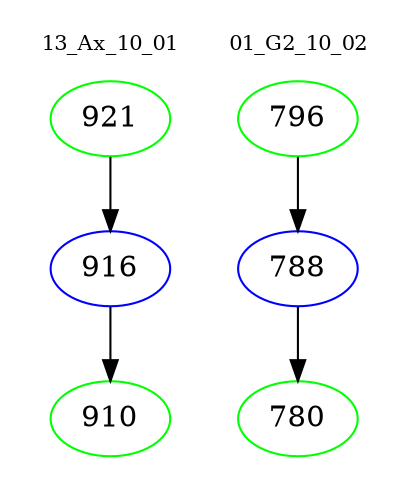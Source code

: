 digraph{
subgraph cluster_0 {
color = white
label = "13_Ax_10_01";
fontsize=10;
T0_921 [label="921", color="green"]
T0_921 -> T0_916 [color="black"]
T0_916 [label="916", color="blue"]
T0_916 -> T0_910 [color="black"]
T0_910 [label="910", color="green"]
}
subgraph cluster_1 {
color = white
label = "01_G2_10_02";
fontsize=10;
T1_796 [label="796", color="green"]
T1_796 -> T1_788 [color="black"]
T1_788 [label="788", color="blue"]
T1_788 -> T1_780 [color="black"]
T1_780 [label="780", color="green"]
}
}
